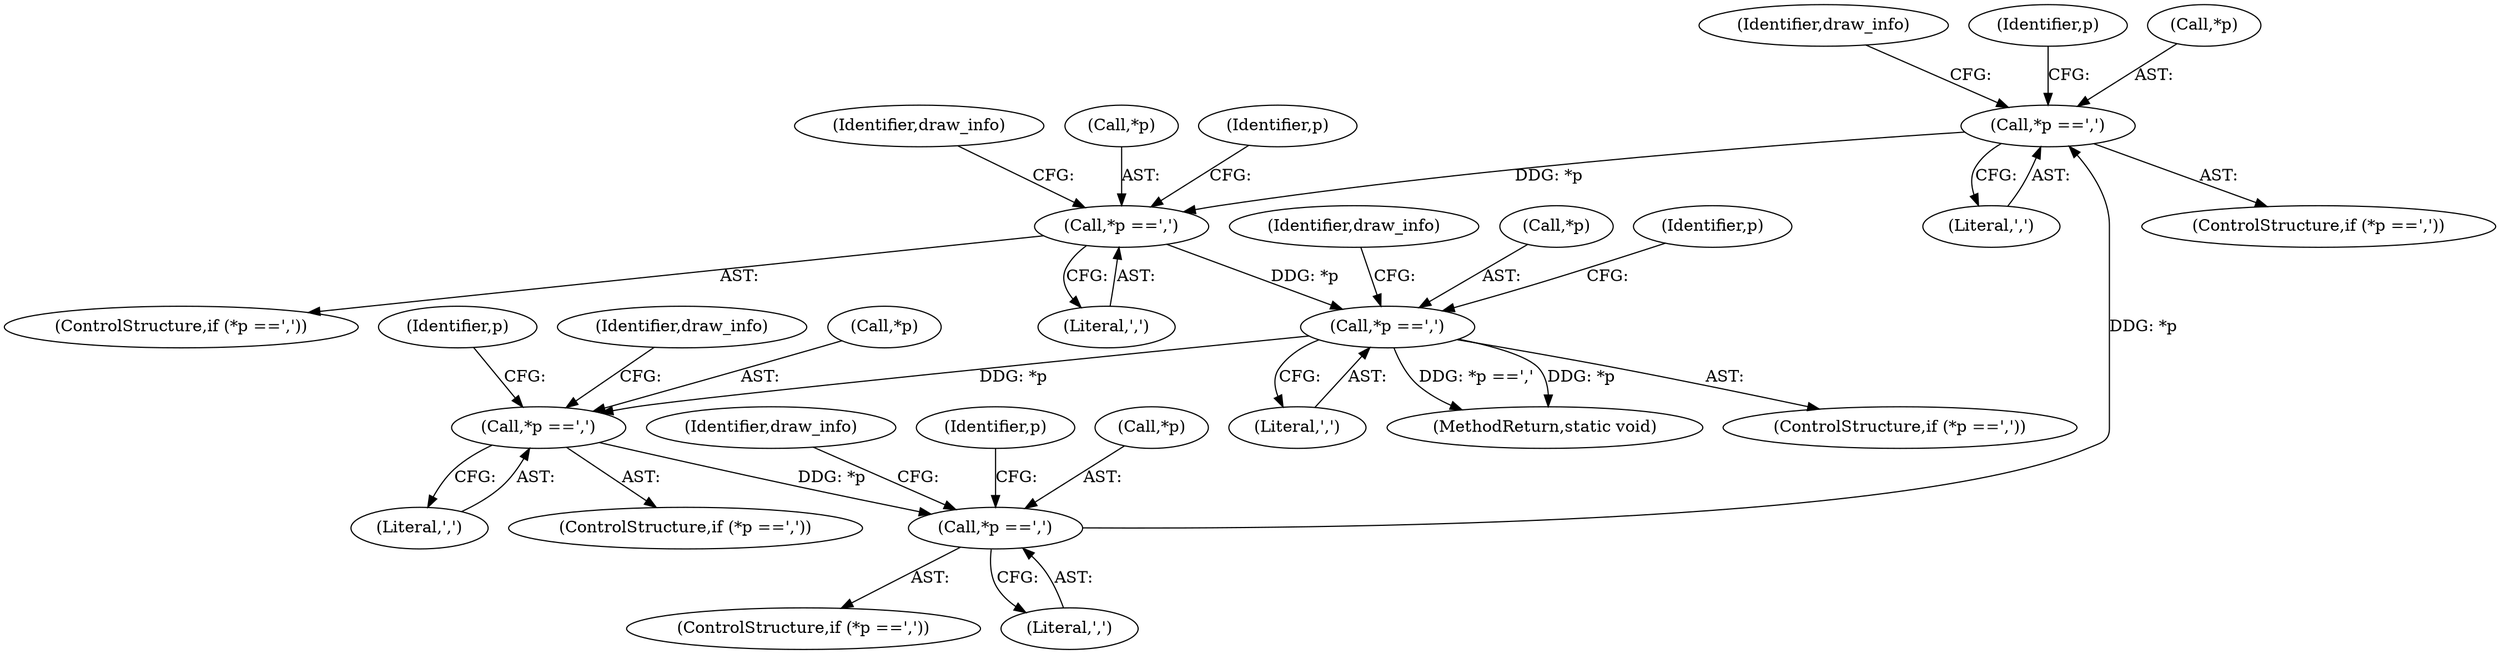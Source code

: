 digraph "0_ImageMagick_56d6e20de489113617cbbddaf41e92600a34db22@pointer" {
"1011582" [label="(Call,*p ==',')"];
"1011565" [label="(Call,*p ==',')"];
"1011548" [label="(Call,*p ==',')"];
"1011616" [label="(Call,*p ==',')"];
"1011599" [label="(Call,*p ==',')"];
"1011582" [label="(Call,*p ==',')"];
"1011598" [label="(ControlStructure,if (*p ==','))"];
"1011553" [label="(Identifier,p)"];
"1011551" [label="(Literal,',')"];
"1011582" [label="(Call,*p ==',')"];
"1011625" [label="(Identifier,draw_info)"];
"1011565" [label="(Call,*p ==',')"];
"1011547" [label="(ControlStructure,if (*p ==','))"];
"1011581" [label="(ControlStructure,if (*p ==','))"];
"1011564" [label="(ControlStructure,if (*p ==','))"];
"1011608" [label="(Identifier,draw_info)"];
"1011615" [label="(ControlStructure,if (*p ==','))"];
"1011617" [label="(Call,*p)"];
"1011600" [label="(Call,*p)"];
"1011604" [label="(Identifier,p)"];
"1011591" [label="(Identifier,draw_info)"];
"1011585" [label="(Literal,',')"];
"1011602" [label="(Literal,',')"];
"1011548" [label="(Call,*p ==',')"];
"1011557" [label="(Identifier,draw_info)"];
"1011621" [label="(Identifier,p)"];
"1011599" [label="(Call,*p ==',')"];
"1011574" [label="(Identifier,draw_info)"];
"1011568" [label="(Literal,',')"];
"1011616" [label="(Call,*p ==',')"];
"1019610" [label="(MethodReturn,static void)"];
"1011619" [label="(Literal,',')"];
"1011570" [label="(Identifier,p)"];
"1011549" [label="(Call,*p)"];
"1011587" [label="(Identifier,p)"];
"1011583" [label="(Call,*p)"];
"1011566" [label="(Call,*p)"];
"1011582" -> "1011581"  [label="AST: "];
"1011582" -> "1011585"  [label="CFG: "];
"1011583" -> "1011582"  [label="AST: "];
"1011585" -> "1011582"  [label="AST: "];
"1011587" -> "1011582"  [label="CFG: "];
"1011591" -> "1011582"  [label="CFG: "];
"1011565" -> "1011582"  [label="DDG: *p"];
"1011582" -> "1011599"  [label="DDG: *p"];
"1011565" -> "1011564"  [label="AST: "];
"1011565" -> "1011568"  [label="CFG: "];
"1011566" -> "1011565"  [label="AST: "];
"1011568" -> "1011565"  [label="AST: "];
"1011570" -> "1011565"  [label="CFG: "];
"1011574" -> "1011565"  [label="CFG: "];
"1011548" -> "1011565"  [label="DDG: *p"];
"1011548" -> "1011547"  [label="AST: "];
"1011548" -> "1011551"  [label="CFG: "];
"1011549" -> "1011548"  [label="AST: "];
"1011551" -> "1011548"  [label="AST: "];
"1011553" -> "1011548"  [label="CFG: "];
"1011557" -> "1011548"  [label="CFG: "];
"1011616" -> "1011548"  [label="DDG: *p"];
"1011616" -> "1011615"  [label="AST: "];
"1011616" -> "1011619"  [label="CFG: "];
"1011617" -> "1011616"  [label="AST: "];
"1011619" -> "1011616"  [label="AST: "];
"1011621" -> "1011616"  [label="CFG: "];
"1011625" -> "1011616"  [label="CFG: "];
"1011616" -> "1019610"  [label="DDG: *p"];
"1011616" -> "1019610"  [label="DDG: *p ==','"];
"1011599" -> "1011616"  [label="DDG: *p"];
"1011599" -> "1011598"  [label="AST: "];
"1011599" -> "1011602"  [label="CFG: "];
"1011600" -> "1011599"  [label="AST: "];
"1011602" -> "1011599"  [label="AST: "];
"1011604" -> "1011599"  [label="CFG: "];
"1011608" -> "1011599"  [label="CFG: "];
}
